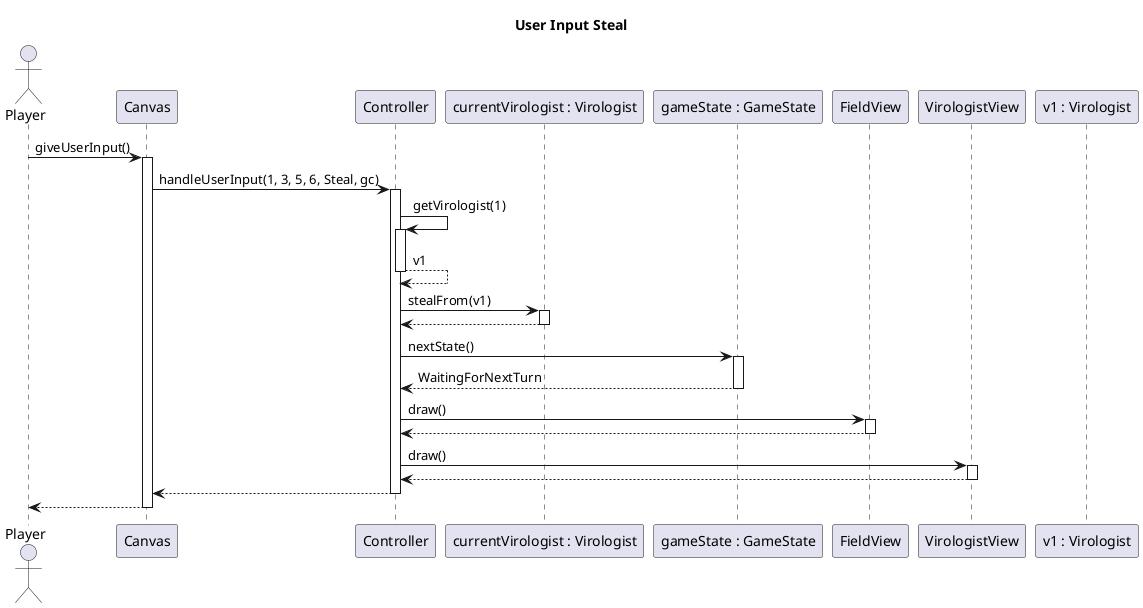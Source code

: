@startuml User Input Steal
title User Input Steal
actor Player
Player -> Canvas ++ : giveUserInput()
Canvas -> Controller ++ : handleUserInput(1, 3, 5, 6, Steal, gc)
Controller -> Controller ++ : getVirologist(1)
Controller --> Controller -- : v1
Controller -> "currentVirologist : Virologist" ++ : stealFrom(v1)
"currentVirologist : Virologist" --> Controller --
Controller -> "gameState : GameState" ++ : nextState()
"gameState : GameState" --> Controller -- : WaitingForNextTurn
Controller -> FieldView ++ : draw()
FieldView --> Controller --
Controller -> VirologistView ++ : draw()
VirologistView --> Controller --
Controller --> Canvas --
Canvas --> Player --
participant "v1 : Virologist"
@enduml
